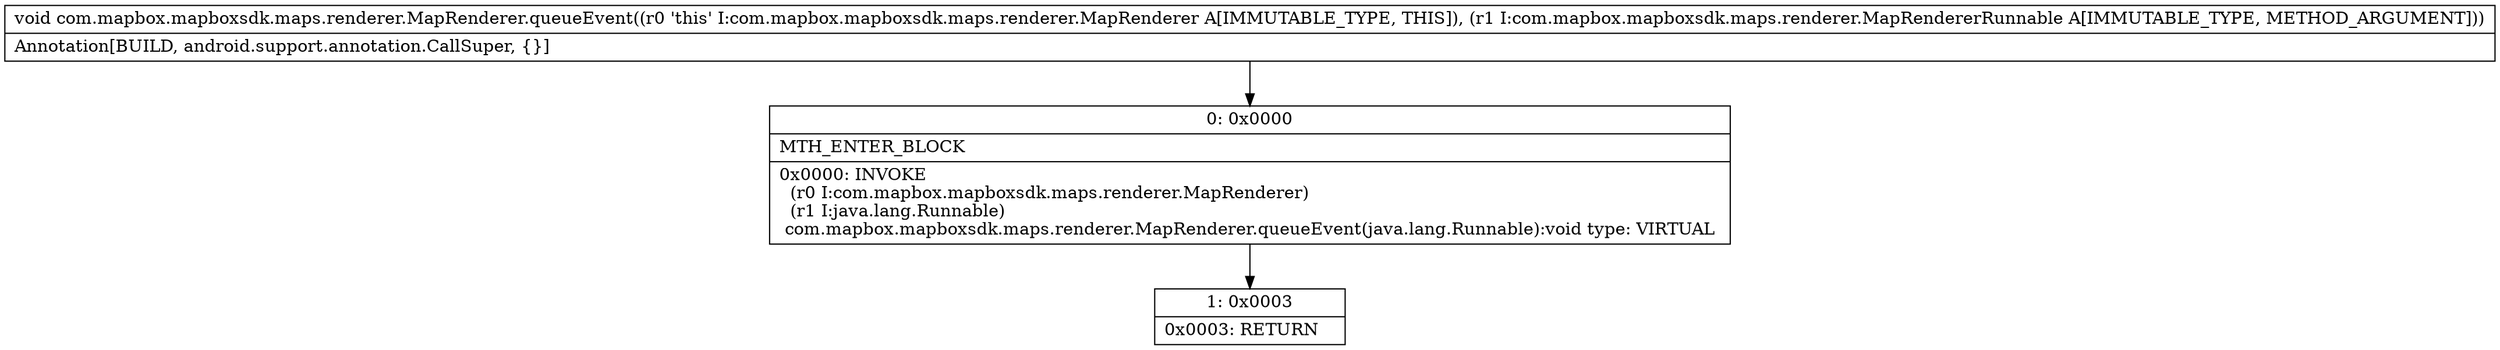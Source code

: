 digraph "CFG forcom.mapbox.mapboxsdk.maps.renderer.MapRenderer.queueEvent(Lcom\/mapbox\/mapboxsdk\/maps\/renderer\/MapRendererRunnable;)V" {
Node_0 [shape=record,label="{0\:\ 0x0000|MTH_ENTER_BLOCK\l|0x0000: INVOKE  \l  (r0 I:com.mapbox.mapboxsdk.maps.renderer.MapRenderer)\l  (r1 I:java.lang.Runnable)\l com.mapbox.mapboxsdk.maps.renderer.MapRenderer.queueEvent(java.lang.Runnable):void type: VIRTUAL \l}"];
Node_1 [shape=record,label="{1\:\ 0x0003|0x0003: RETURN   \l}"];
MethodNode[shape=record,label="{void com.mapbox.mapboxsdk.maps.renderer.MapRenderer.queueEvent((r0 'this' I:com.mapbox.mapboxsdk.maps.renderer.MapRenderer A[IMMUTABLE_TYPE, THIS]), (r1 I:com.mapbox.mapboxsdk.maps.renderer.MapRendererRunnable A[IMMUTABLE_TYPE, METHOD_ARGUMENT]))  | Annotation[BUILD, android.support.annotation.CallSuper, \{\}]\l}"];
MethodNode -> Node_0;
Node_0 -> Node_1;
}

